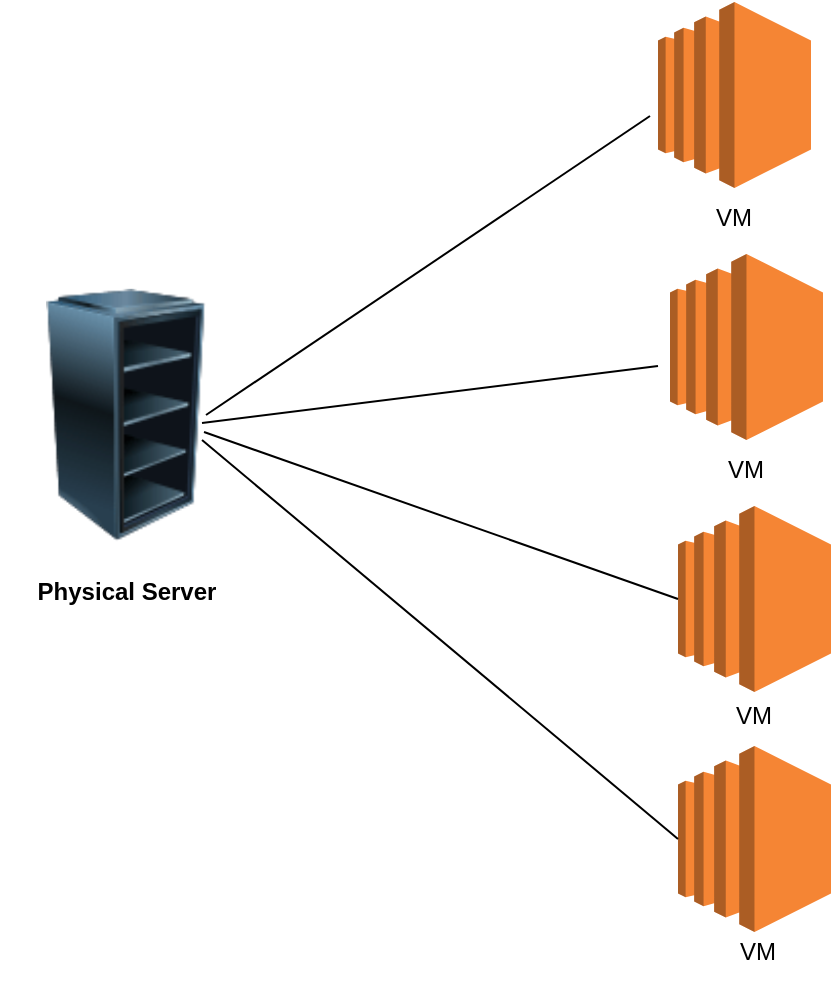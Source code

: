 <mxfile version="17.2.4" type="github">
  <diagram id="rKv57y33yL7DV4RnaXxc" name="Page-1">
    <mxGraphModel dx="946" dy="524" grid="0" gridSize="10" guides="1" tooltips="1" connect="1" arrows="1" fold="1" page="1" pageScale="1" pageWidth="850" pageHeight="1100" math="0" shadow="0">
      <root>
        <mxCell id="0" />
        <mxCell id="1" parent="0" />
        <mxCell id="rQRL7rVQYqgwg08-xG3M-6" value="" style="outlineConnect=0;dashed=0;verticalLabelPosition=bottom;verticalAlign=top;align=center;html=1;shape=mxgraph.aws3.ec2;fillColor=#F58534;gradientColor=none;" vertex="1" parent="1">
          <mxGeometry x="531" y="130" width="76.5" height="93" as="geometry" />
        </mxCell>
        <mxCell id="rQRL7rVQYqgwg08-xG3M-8" value="" style="outlineConnect=0;dashed=0;verticalLabelPosition=bottom;verticalAlign=top;align=center;html=1;shape=mxgraph.aws3.ec2;fillColor=#F58534;gradientColor=none;" vertex="1" parent="1">
          <mxGeometry x="541" y="502" width="76.5" height="93" as="geometry" />
        </mxCell>
        <mxCell id="rQRL7rVQYqgwg08-xG3M-9" value="" style="outlineConnect=0;dashed=0;verticalLabelPosition=bottom;verticalAlign=top;align=center;html=1;shape=mxgraph.aws3.ec2;fillColor=#F58534;gradientColor=none;" vertex="1" parent="1">
          <mxGeometry x="541" y="382" width="76.5" height="93" as="geometry" />
        </mxCell>
        <mxCell id="rQRL7rVQYqgwg08-xG3M-10" value="" style="outlineConnect=0;dashed=0;verticalLabelPosition=bottom;verticalAlign=top;align=center;html=1;shape=mxgraph.aws3.ec2;fillColor=#F58534;gradientColor=none;" vertex="1" parent="1">
          <mxGeometry x="537" y="256" width="76.5" height="93" as="geometry" />
        </mxCell>
        <mxCell id="rQRL7rVQYqgwg08-xG3M-13" value="" style="image;html=1;image=img/lib/clip_art/computers/Server_Rack_Empty_128x128.png" vertex="1" parent="1">
          <mxGeometry x="225" y="139" width="80" height="395" as="geometry" />
        </mxCell>
        <mxCell id="rQRL7rVQYqgwg08-xG3M-16" value="" style="endArrow=none;html=1;rounded=0;exitX=1;exitY=0.5;exitDx=0;exitDy=0;" edge="1" parent="1" source="rQRL7rVQYqgwg08-xG3M-13">
          <mxGeometry width="50" height="50" relative="1" as="geometry">
            <mxPoint x="399" y="401" as="sourcePoint" />
            <mxPoint x="527" y="187" as="targetPoint" />
          </mxGeometry>
        </mxCell>
        <mxCell id="rQRL7rVQYqgwg08-xG3M-17" value="" style="endArrow=none;html=1;rounded=0;exitX=1;exitY=0.5;exitDx=0;exitDy=0;" edge="1" parent="1">
          <mxGeometry width="50" height="50" relative="1" as="geometry">
            <mxPoint x="303" y="340.5" as="sourcePoint" />
            <mxPoint x="531" y="312" as="targetPoint" />
          </mxGeometry>
        </mxCell>
        <mxCell id="rQRL7rVQYqgwg08-xG3M-18" value="" style="endArrow=none;html=1;rounded=0;entryX=0;entryY=0.5;entryDx=0;entryDy=0;entryPerimeter=0;" edge="1" parent="1" target="rQRL7rVQYqgwg08-xG3M-9">
          <mxGeometry width="50" height="50" relative="1" as="geometry">
            <mxPoint x="304" y="345" as="sourcePoint" />
            <mxPoint x="537" y="431" as="targetPoint" />
          </mxGeometry>
        </mxCell>
        <mxCell id="rQRL7rVQYqgwg08-xG3M-19" value="" style="endArrow=none;html=1;rounded=0;entryX=0;entryY=0.5;entryDx=0;entryDy=0;entryPerimeter=0;" edge="1" parent="1" target="rQRL7rVQYqgwg08-xG3M-8">
          <mxGeometry width="50" height="50" relative="1" as="geometry">
            <mxPoint x="303" y="349" as="sourcePoint" />
            <mxPoint x="557" y="217" as="targetPoint" />
          </mxGeometry>
        </mxCell>
        <mxCell id="rQRL7rVQYqgwg08-xG3M-20" value="&lt;b&gt;Physical Server&lt;/b&gt;" style="text;html=1;strokeColor=none;fillColor=none;align=center;verticalAlign=middle;whiteSpace=wrap;rounded=0;" vertex="1" parent="1">
          <mxGeometry x="202.5" y="410" width="125" height="30" as="geometry" />
        </mxCell>
        <mxCell id="rQRL7rVQYqgwg08-xG3M-21" value="VM" style="text;html=1;strokeColor=none;fillColor=none;align=center;verticalAlign=middle;whiteSpace=wrap;rounded=0;" vertex="1" parent="1">
          <mxGeometry x="539.25" y="223" width="60" height="30" as="geometry" />
        </mxCell>
        <mxCell id="rQRL7rVQYqgwg08-xG3M-22" value="VM" style="text;html=1;strokeColor=none;fillColor=none;align=center;verticalAlign=middle;whiteSpace=wrap;rounded=0;" vertex="1" parent="1">
          <mxGeometry x="549.25" y="472" width="60" height="30" as="geometry" />
        </mxCell>
        <mxCell id="rQRL7rVQYqgwg08-xG3M-23" value="VM" style="text;html=1;strokeColor=none;fillColor=none;align=center;verticalAlign=middle;whiteSpace=wrap;rounded=0;" vertex="1" parent="1">
          <mxGeometry x="545.25" y="349" width="60" height="30" as="geometry" />
        </mxCell>
        <mxCell id="rQRL7rVQYqgwg08-xG3M-24" value="VM" style="text;html=1;strokeColor=none;fillColor=none;align=center;verticalAlign=middle;whiteSpace=wrap;rounded=0;" vertex="1" parent="1">
          <mxGeometry x="551.25" y="590" width="60" height="30" as="geometry" />
        </mxCell>
      </root>
    </mxGraphModel>
  </diagram>
</mxfile>

